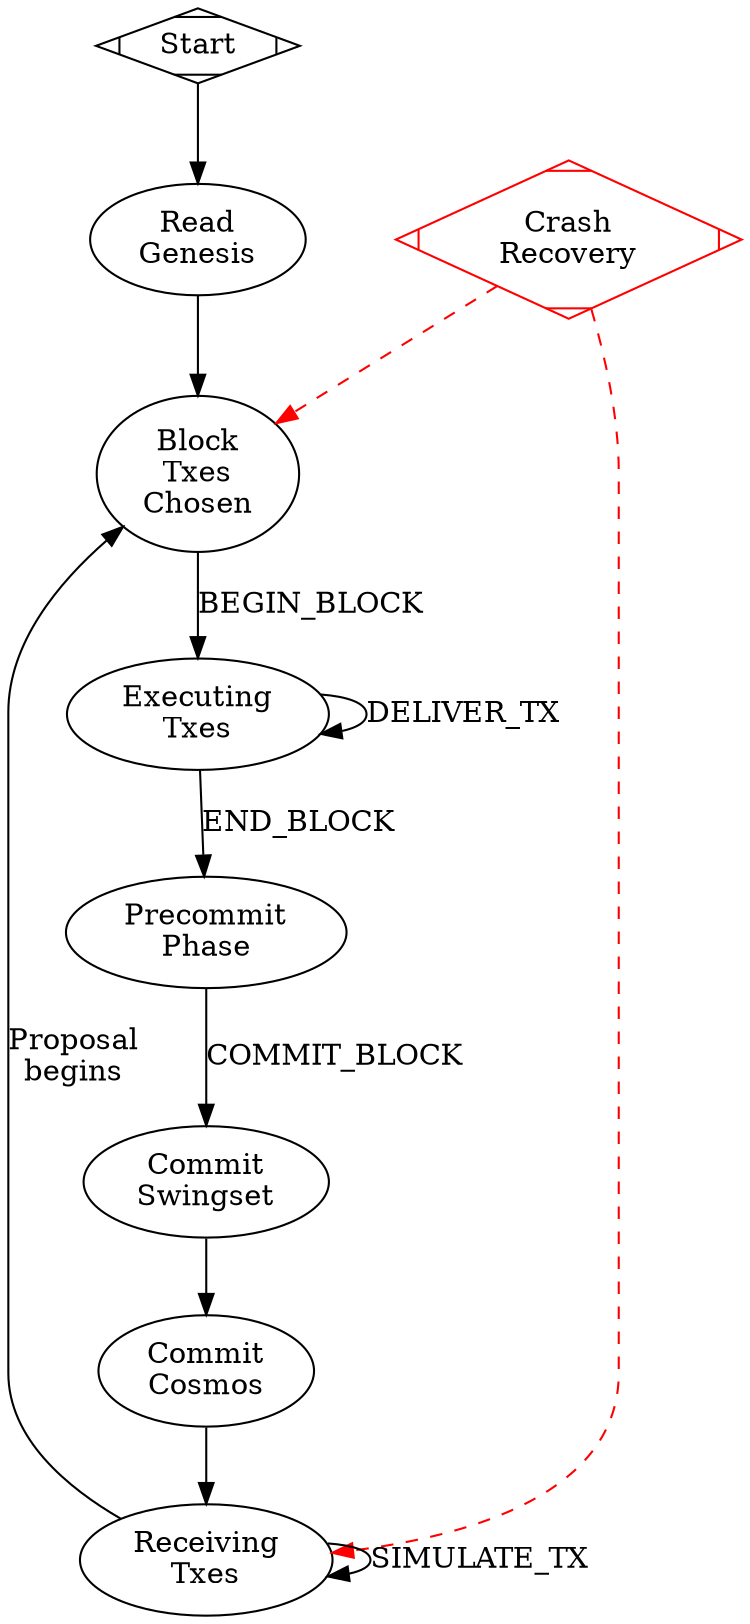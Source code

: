 digraph G {

  start [label="Start",shape=Mdiamond];
  crash [label="Crash\nRecovery",color="red",shape=Mdiamond];
  genesis [label="Read\nGenesis"];
  between [label="Receiving\nTxes"];
  propose [label="Block\nTxes\nChosen"];
  executing [label="Executing\nTxes"];
  beginCosmosCommit [label="Precommit\nPhase"];
  endCosmosCommit [label="Commit\nCosmos"]
  swingSetCommit [label="Commit\nSwingset"];

  start -> genesis;
  genesis -> propose;
  between -> between [label="SIMULATE_TX"];
  between -> propose [label="Proposal\nbegins"];
  propose -> executing [label="BEGIN_BLOCK"];
  executing -> executing [label="DELIVER_TX"];
  executing -> beginCosmosCommit [label="END_BLOCK"];
  // beginCosmosCommit -> propose [label="FIXME\nRetry?",color="blue"];
  beginCosmosCommit -> swingSetCommit [label="COMMIT_BLOCK"];
  swingSetCommit -> endCosmosCommit;
  endCosmosCommit -> between;
  
  crash -> propose [color="red",style="dashed"];
  crash -> between [color="red",style="dashed"];
}
